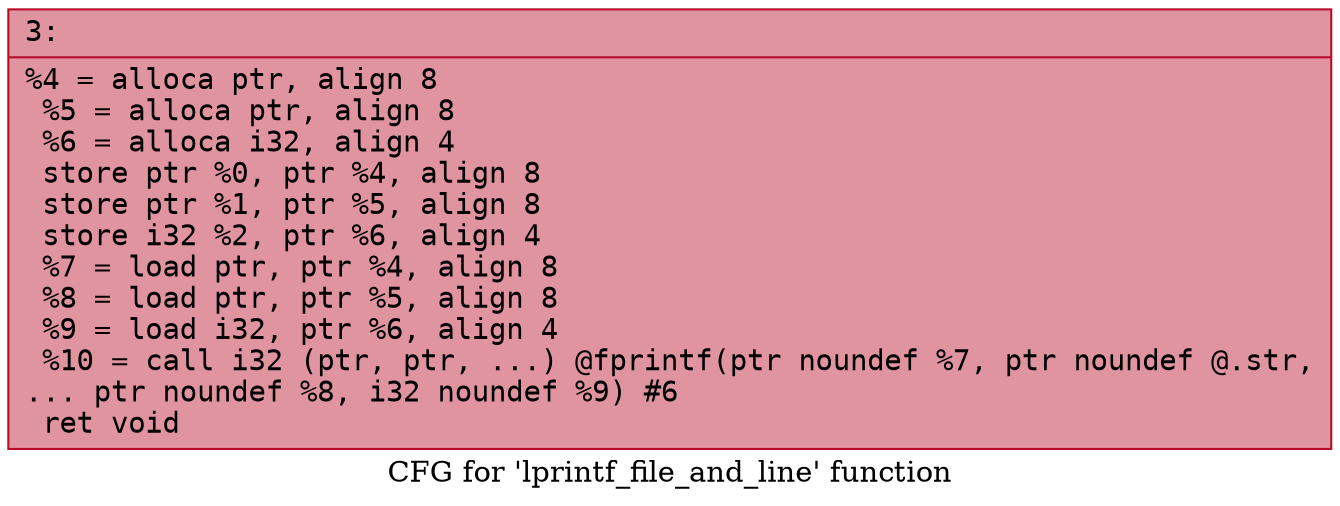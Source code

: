 digraph "CFG for 'lprintf_file_and_line' function" {
	label="CFG for 'lprintf_file_and_line' function";

	Node0x600003c461c0 [shape=record,color="#b70d28ff", style=filled, fillcolor="#b70d2870" fontname="Courier",label="{3:\l|  %4 = alloca ptr, align 8\l  %5 = alloca ptr, align 8\l  %6 = alloca i32, align 4\l  store ptr %0, ptr %4, align 8\l  store ptr %1, ptr %5, align 8\l  store i32 %2, ptr %6, align 4\l  %7 = load ptr, ptr %4, align 8\l  %8 = load ptr, ptr %5, align 8\l  %9 = load i32, ptr %6, align 4\l  %10 = call i32 (ptr, ptr, ...) @fprintf(ptr noundef %7, ptr noundef @.str,\l... ptr noundef %8, i32 noundef %9) #6\l  ret void\l}"];
}
